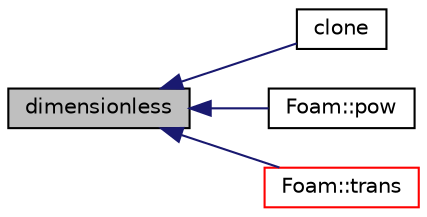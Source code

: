 digraph "dimensionless"
{
  bgcolor="transparent";
  edge [fontname="Helvetica",fontsize="10",labelfontname="Helvetica",labelfontsize="10"];
  node [fontname="Helvetica",fontsize="10",shape=record];
  rankdir="LR";
  Node685 [label="dimensionless",height=0.2,width=0.4,color="black", fillcolor="grey75", style="filled", fontcolor="black"];
  Node685 -> Node686 [dir="back",color="midnightblue",fontsize="10",style="solid",fontname="Helvetica"];
  Node686 [label="clone",height=0.2,width=0.4,color="black",URL="$a27477.html#ac02e29e9c5268438e822df9e58c4e069",tooltip="Construct and return a clone. "];
  Node685 -> Node687 [dir="back",color="midnightblue",fontsize="10",style="solid",fontname="Helvetica"];
  Node687 [label="Foam::pow",height=0.2,width=0.4,color="black",URL="$a21851.html#a6caff474580985115fad1f927b05793b"];
  Node685 -> Node688 [dir="back",color="midnightblue",fontsize="10",style="solid",fontname="Helvetica"];
  Node688 [label="Foam::trans",height=0.2,width=0.4,color="red",URL="$a21851.html#ae3ae6916fa018cc7c58227b7cea31055"];
}
